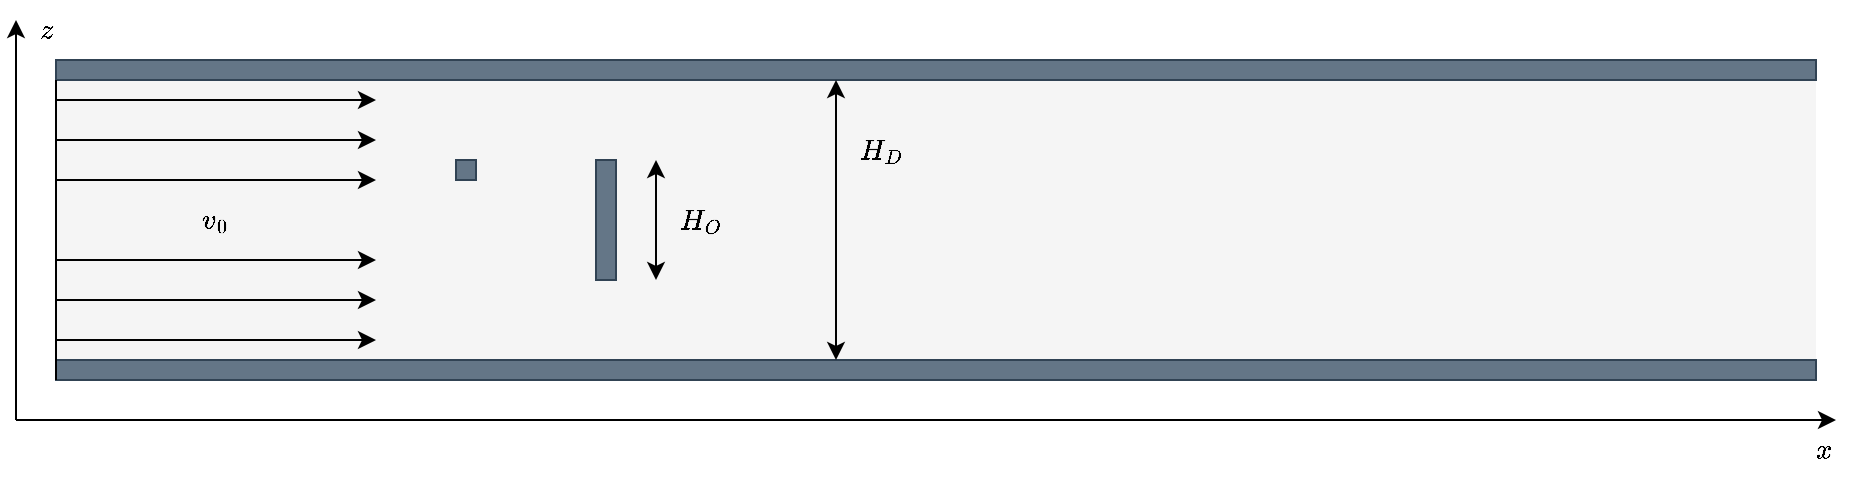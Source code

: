 <mxfile version="27.0.9">
  <diagram name="Page-1" id="ys_4LU-13-NuDosqbwSb">
    <mxGraphModel dx="339" dy="249" grid="1" gridSize="10" guides="1" tooltips="1" connect="1" arrows="1" fold="1" page="1" pageScale="1" pageWidth="2756" pageHeight="1969" math="1" shadow="0">
      <root>
        <mxCell id="0" />
        <mxCell id="1" parent="0" />
        <mxCell id="2jCetEX6iSL-p-wJmKKH-1" value="" style="rounded=0;whiteSpace=wrap;html=1;fillColor=#f5f5f5;fontColor=#333333;strokeColor=none;" parent="1" vertex="1">
          <mxGeometry x="80" y="280" width="880" height="140" as="geometry" />
        </mxCell>
        <mxCell id="2jCetEX6iSL-p-wJmKKH-8" value="\(v_0\)" style="text;html=1;align=center;verticalAlign=middle;whiteSpace=wrap;rounded=0;" parent="1" vertex="1">
          <mxGeometry x="130" y="335" width="60" height="30" as="geometry" />
        </mxCell>
        <mxCell id="2jCetEX6iSL-p-wJmKKH-9" value="" style="group" parent="1" vertex="1" connectable="0">
          <mxGeometry x="80" y="290" width="160" height="100" as="geometry" />
        </mxCell>
        <mxCell id="2jCetEX6iSL-p-wJmKKH-2" value="" style="endArrow=classic;html=1;rounded=0;" parent="2jCetEX6iSL-p-wJmKKH-9" edge="1">
          <mxGeometry width="50" height="50" relative="1" as="geometry">
            <mxPoint as="sourcePoint" />
            <mxPoint x="160" as="targetPoint" />
          </mxGeometry>
        </mxCell>
        <mxCell id="2jCetEX6iSL-p-wJmKKH-3" value="" style="endArrow=classic;html=1;rounded=0;" parent="2jCetEX6iSL-p-wJmKKH-9" edge="1">
          <mxGeometry width="50" height="50" relative="1" as="geometry">
            <mxPoint y="20" as="sourcePoint" />
            <mxPoint x="160" y="20" as="targetPoint" />
          </mxGeometry>
        </mxCell>
        <mxCell id="2jCetEX6iSL-p-wJmKKH-4" value="" style="endArrow=classic;html=1;rounded=0;" parent="2jCetEX6iSL-p-wJmKKH-9" edge="1">
          <mxGeometry width="50" height="50" relative="1" as="geometry">
            <mxPoint y="40" as="sourcePoint" />
            <mxPoint x="160" y="40" as="targetPoint" />
          </mxGeometry>
        </mxCell>
        <mxCell id="2jCetEX6iSL-p-wJmKKH-6" value="" style="endArrow=classic;html=1;rounded=0;" parent="2jCetEX6iSL-p-wJmKKH-9" edge="1">
          <mxGeometry width="50" height="50" relative="1" as="geometry">
            <mxPoint y="80" as="sourcePoint" />
            <mxPoint x="160" y="80" as="targetPoint" />
          </mxGeometry>
        </mxCell>
        <mxCell id="2jCetEX6iSL-p-wJmKKH-7" value="" style="endArrow=classic;html=1;rounded=0;" parent="2jCetEX6iSL-p-wJmKKH-9" edge="1">
          <mxGeometry width="50" height="50" relative="1" as="geometry">
            <mxPoint y="100" as="sourcePoint" />
            <mxPoint x="160" y="100" as="targetPoint" />
          </mxGeometry>
        </mxCell>
        <mxCell id="2jCetEX6iSL-p-wJmKKH-10" value="" style="rounded=0;whiteSpace=wrap;html=1;fillColor=#647687;fontColor=#ffffff;strokeColor=#314354;" parent="1" vertex="1">
          <mxGeometry x="350" y="320" width="10" height="60" as="geometry" />
        </mxCell>
        <mxCell id="2jCetEX6iSL-p-wJmKKH-5" value="" style="endArrow=classic;html=1;rounded=0;" parent="1" edge="1">
          <mxGeometry width="50" height="50" relative="1" as="geometry">
            <mxPoint x="80" y="410" as="sourcePoint" />
            <mxPoint x="240" y="410" as="targetPoint" />
          </mxGeometry>
        </mxCell>
        <mxCell id="2jCetEX6iSL-p-wJmKKH-11" value="" style="endArrow=classic;html=1;rounded=0;" parent="1" edge="1">
          <mxGeometry width="50" height="50" relative="1" as="geometry">
            <mxPoint x="60" y="450" as="sourcePoint" />
            <mxPoint x="970" y="450" as="targetPoint" />
          </mxGeometry>
        </mxCell>
        <mxCell id="2jCetEX6iSL-p-wJmKKH-12" value="" style="endArrow=classic;html=1;rounded=0;" parent="1" edge="1">
          <mxGeometry width="50" height="50" relative="1" as="geometry">
            <mxPoint x="60" y="450" as="sourcePoint" />
            <mxPoint x="60" y="250" as="targetPoint" />
          </mxGeometry>
        </mxCell>
        <mxCell id="2jCetEX6iSL-p-wJmKKH-13" value="\(x\)" style="text;html=1;align=right;verticalAlign=middle;whiteSpace=wrap;rounded=0;" parent="1" vertex="1">
          <mxGeometry x="910" y="450" width="60" height="30" as="geometry" />
        </mxCell>
        <mxCell id="2jCetEX6iSL-p-wJmKKH-14" value="\(z\)" style="text;html=1;align=left;verticalAlign=middle;whiteSpace=wrap;rounded=0;" parent="1" vertex="1">
          <mxGeometry x="70" y="240" width="60" height="30" as="geometry" />
        </mxCell>
        <mxCell id="2jCetEX6iSL-p-wJmKKH-15" value="" style="rounded=0;whiteSpace=wrap;html=1;fillColor=#647687;fontColor=#ffffff;strokeColor=#314354;fillStyle=solid;" parent="1" vertex="1">
          <mxGeometry x="80" y="270" width="880" height="10" as="geometry" />
        </mxCell>
        <mxCell id="2jCetEX6iSL-p-wJmKKH-19" value="" style="rounded=0;whiteSpace=wrap;html=1;fillColor=#647687;fontColor=#ffffff;strokeColor=#314354;" parent="1" vertex="1">
          <mxGeometry x="80" y="420" width="880" height="10" as="geometry" />
        </mxCell>
        <mxCell id="2jCetEX6iSL-p-wJmKKH-20" value="" style="endArrow=classic;startArrow=classic;html=1;rounded=0;" parent="1" edge="1">
          <mxGeometry width="50" height="50" relative="1" as="geometry">
            <mxPoint x="380" y="380" as="sourcePoint" />
            <mxPoint x="380" y="320" as="targetPoint" />
          </mxGeometry>
        </mxCell>
        <mxCell id="2jCetEX6iSL-p-wJmKKH-21" value="\(H_O\)" style="text;html=1;align=left;verticalAlign=middle;whiteSpace=wrap;rounded=0;" parent="1" vertex="1">
          <mxGeometry x="390" y="335" width="60" height="30" as="geometry" />
        </mxCell>
        <mxCell id="2jCetEX6iSL-p-wJmKKH-22" value="" style="endArrow=classic;startArrow=classic;html=1;rounded=0;" parent="1" edge="1">
          <mxGeometry width="50" height="50" relative="1" as="geometry">
            <mxPoint x="470" y="280" as="sourcePoint" />
            <mxPoint x="470" y="420" as="targetPoint" />
          </mxGeometry>
        </mxCell>
        <mxCell id="2jCetEX6iSL-p-wJmKKH-23" value="\(H_D\)" style="text;html=1;align=left;verticalAlign=middle;whiteSpace=wrap;rounded=0;" parent="1" vertex="1">
          <mxGeometry x="480" y="300" width="60" height="30" as="geometry" />
        </mxCell>
        <mxCell id="2jCetEX6iSL-p-wJmKKH-24" value="" style="endArrow=none;html=1;rounded=0;entryX=0;entryY=0;entryDx=0;entryDy=0;" parent="1" target="2jCetEX6iSL-p-wJmKKH-1" edge="1">
          <mxGeometry width="50" height="50" relative="1" as="geometry">
            <mxPoint x="80" y="430" as="sourcePoint" />
            <mxPoint x="130" y="500" as="targetPoint" />
          </mxGeometry>
        </mxCell>
        <mxCell id="Z5PLrSU_kDOhyaaM0qRa-1" value="" style="rounded=0;whiteSpace=wrap;html=1;fillColor=#647687;fontColor=#ffffff;strokeColor=#314354;" vertex="1" parent="1">
          <mxGeometry x="280" y="320" width="10" height="10" as="geometry" />
        </mxCell>
      </root>
    </mxGraphModel>
  </diagram>
</mxfile>
